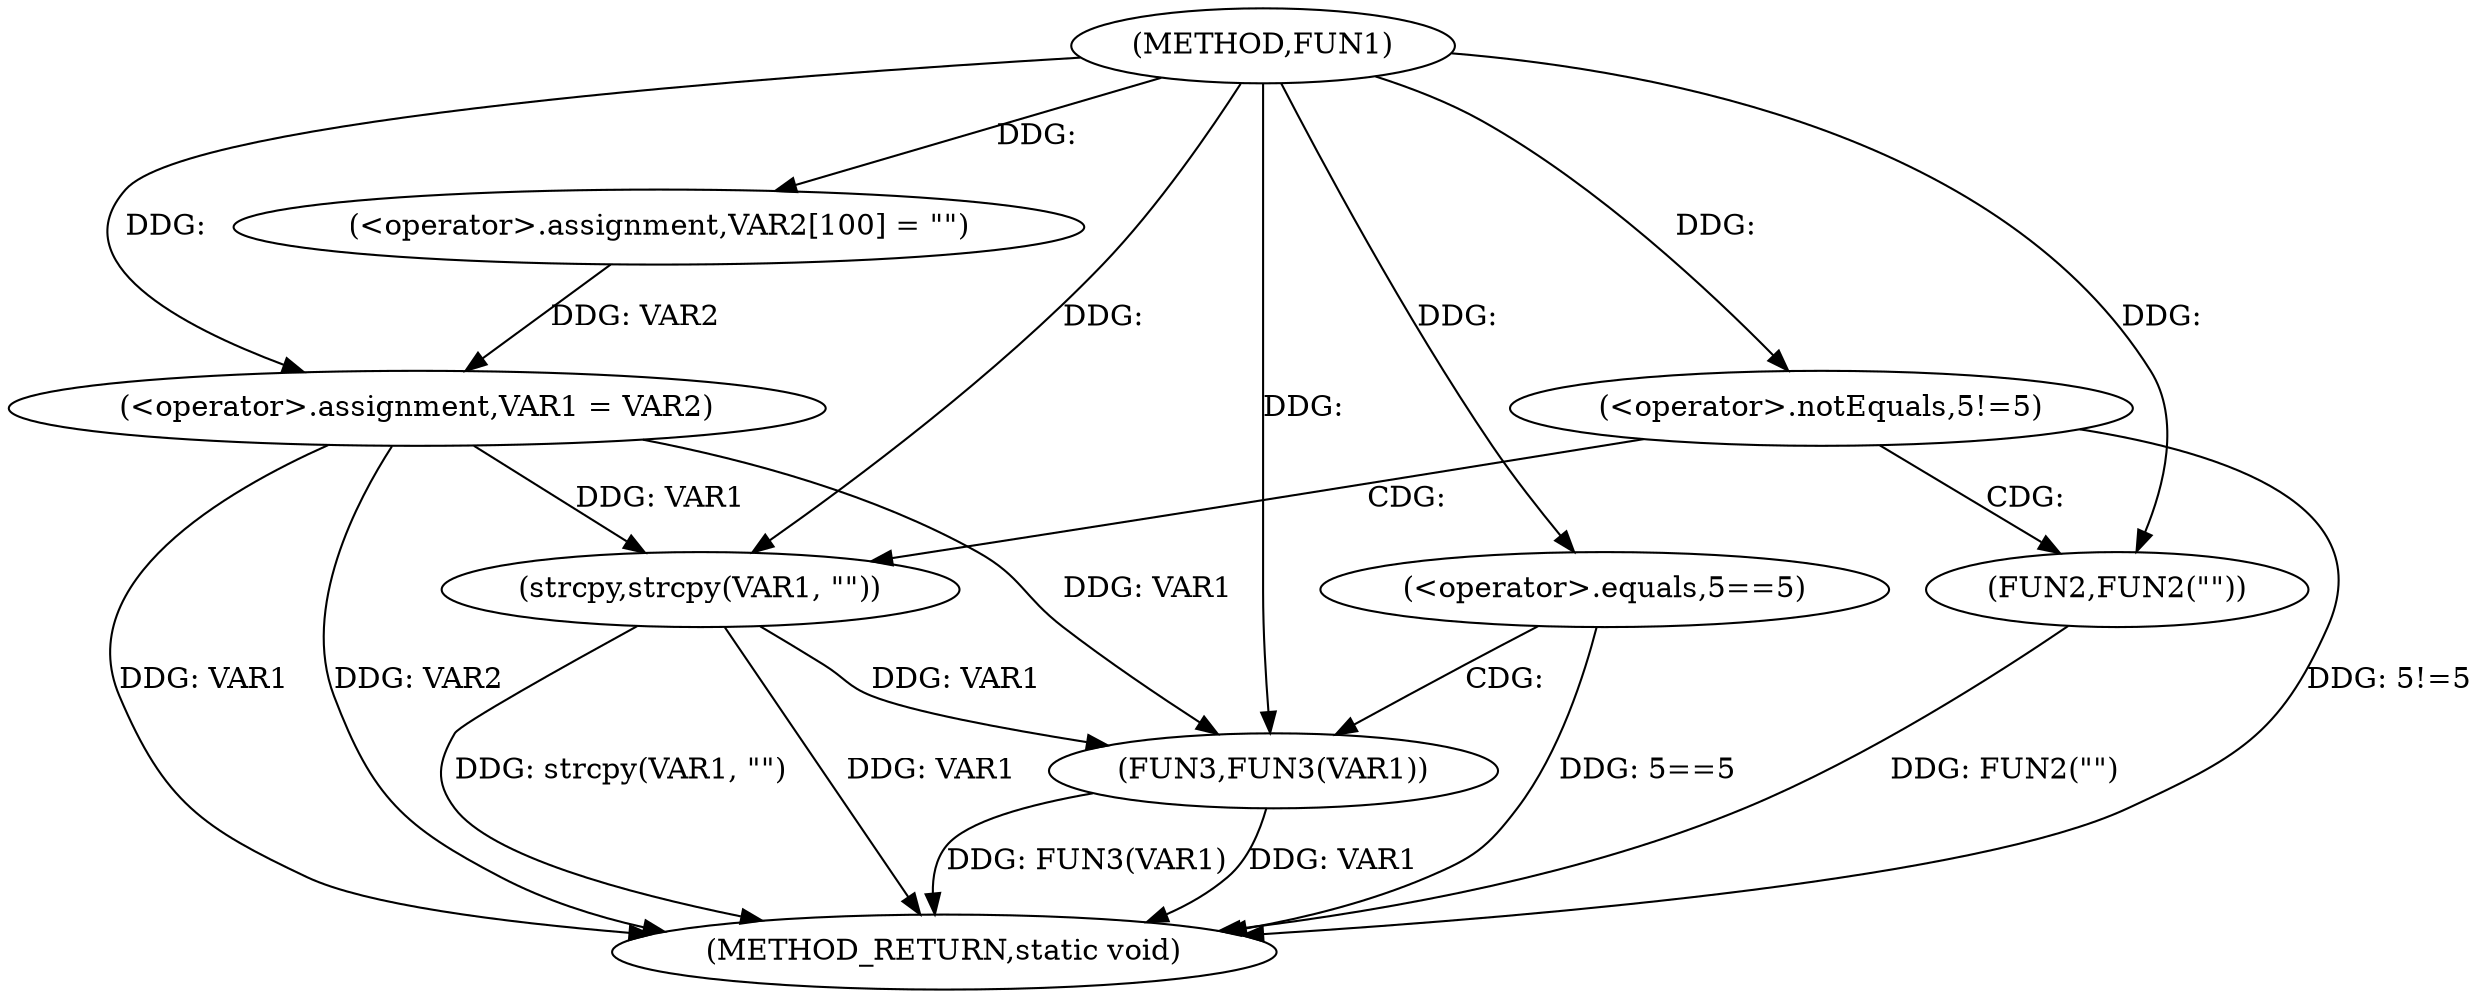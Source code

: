 digraph FUN1 {  
"1000100" [label = "(METHOD,FUN1)" ]
"1000129" [label = "(METHOD_RETURN,static void)" ]
"1000104" [label = "(<operator>.assignment,VAR2[100] = \"\")" ]
"1000107" [label = "(<operator>.assignment,VAR1 = VAR2)" ]
"1000111" [label = "(<operator>.notEquals,5!=5)" ]
"1000115" [label = "(FUN2,FUN2(\"\"))" ]
"1000119" [label = "(strcpy,strcpy(VAR1, \"\"))" ]
"1000123" [label = "(<operator>.equals,5==5)" ]
"1000127" [label = "(FUN3,FUN3(VAR1))" ]
  "1000107" -> "1000129"  [ label = "DDG: VAR1"] 
  "1000123" -> "1000129"  [ label = "DDG: 5==5"] 
  "1000115" -> "1000129"  [ label = "DDG: FUN2(\"\")"] 
  "1000127" -> "1000129"  [ label = "DDG: FUN3(VAR1)"] 
  "1000119" -> "1000129"  [ label = "DDG: VAR1"] 
  "1000127" -> "1000129"  [ label = "DDG: VAR1"] 
  "1000119" -> "1000129"  [ label = "DDG: strcpy(VAR1, \"\")"] 
  "1000111" -> "1000129"  [ label = "DDG: 5!=5"] 
  "1000107" -> "1000129"  [ label = "DDG: VAR2"] 
  "1000100" -> "1000104"  [ label = "DDG: "] 
  "1000104" -> "1000107"  [ label = "DDG: VAR2"] 
  "1000100" -> "1000107"  [ label = "DDG: "] 
  "1000100" -> "1000111"  [ label = "DDG: "] 
  "1000100" -> "1000115"  [ label = "DDG: "] 
  "1000107" -> "1000119"  [ label = "DDG: VAR1"] 
  "1000100" -> "1000119"  [ label = "DDG: "] 
  "1000100" -> "1000123"  [ label = "DDG: "] 
  "1000107" -> "1000127"  [ label = "DDG: VAR1"] 
  "1000119" -> "1000127"  [ label = "DDG: VAR1"] 
  "1000100" -> "1000127"  [ label = "DDG: "] 
  "1000111" -> "1000115"  [ label = "CDG: "] 
  "1000111" -> "1000119"  [ label = "CDG: "] 
  "1000123" -> "1000127"  [ label = "CDG: "] 
}
